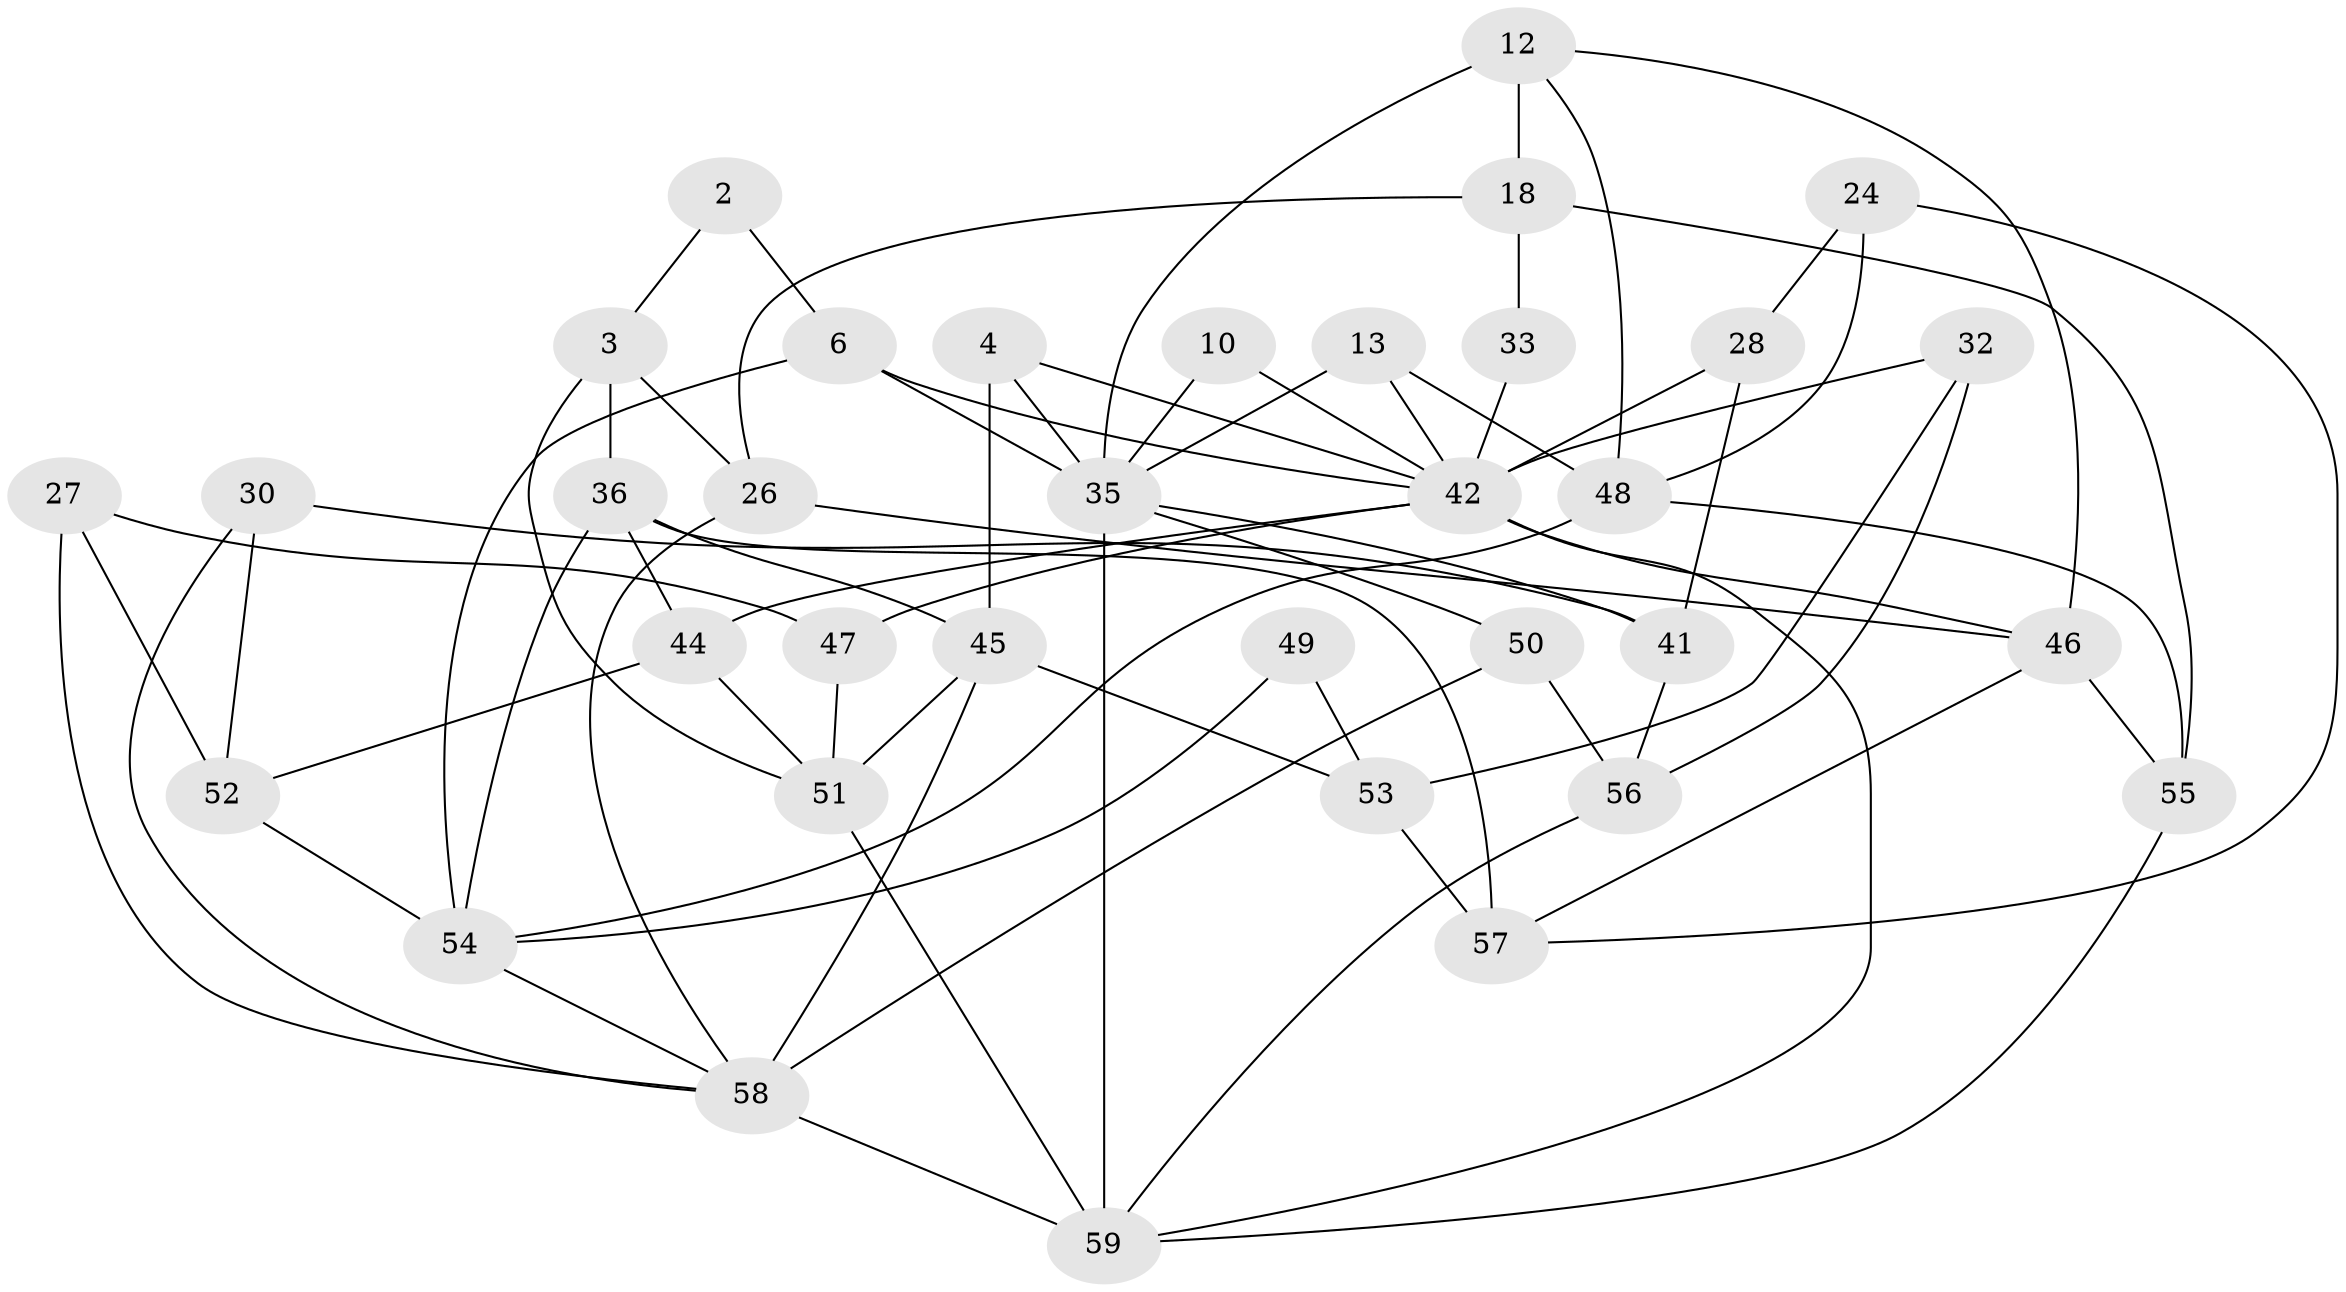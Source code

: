 // original degree distribution, {4: 0.2033898305084746, 2: 0.15254237288135594, 5: 0.22033898305084745, 3: 0.2711864406779661, 6: 0.1016949152542373, 7: 0.05084745762711865}
// Generated by graph-tools (version 1.1) at 2025/54/03/04/25 21:54:58]
// undirected, 35 vertices, 73 edges
graph export_dot {
graph [start="1"]
  node [color=gray90,style=filled];
  2;
  3;
  4;
  6;
  10;
  12 [super="+7"];
  13;
  18;
  24;
  26 [super="+25"];
  27;
  28 [super="+22"];
  30;
  32;
  33;
  35 [super="+19+34"];
  36 [super="+11"];
  41;
  42 [super="+40"];
  44;
  45 [super="+29"];
  46 [super="+14"];
  47 [super="+23"];
  48 [super="+8"];
  49;
  50;
  51;
  52;
  53 [super="+43"];
  54;
  55;
  56;
  57 [super="+1+31"];
  58 [super="+21+39"];
  59 [super="+16+5+38"];
  2 -- 6;
  2 -- 3;
  3 -- 26 [weight=2];
  3 -- 36;
  3 -- 51;
  4 -- 35 [weight=2];
  4 -- 45 [weight=2];
  4 -- 42;
  6 -- 54;
  6 -- 42;
  6 -- 35 [weight=2];
  10 -- 42;
  10 -- 35;
  12 -- 18 [weight=2];
  12 -- 48;
  12 -- 35;
  12 -- 46;
  13 -- 48;
  13 -- 42;
  13 -- 35;
  18 -- 55;
  18 -- 26 [weight=2];
  18 -- 33;
  24 -- 28;
  24 -- 57;
  24 -- 48;
  26 -- 46;
  26 -- 58;
  27 -- 58 [weight=2];
  27 -- 52;
  27 -- 47;
  28 -- 41 [weight=2];
  28 -- 42;
  30 -- 52;
  30 -- 41;
  30 -- 58;
  32 -- 53;
  32 -- 56;
  32 -- 42;
  33 -- 42 [weight=2];
  35 -- 41;
  35 -- 50;
  35 -- 59 [weight=2];
  36 -- 44;
  36 -- 54;
  36 -- 57 [weight=2];
  36 -- 45 [weight=2];
  41 -- 56;
  42 -- 46;
  42 -- 59 [weight=2];
  42 -- 44;
  42 -- 47;
  44 -- 51;
  44 -- 52;
  45 -- 51 [weight=2];
  45 -- 53 [weight=2];
  45 -- 58 [weight=2];
  46 -- 57;
  46 -- 55;
  47 -- 51;
  48 -- 54;
  48 -- 55 [weight=2];
  49 -- 53;
  49 -- 54;
  50 -- 56;
  50 -- 58;
  51 -- 59;
  52 -- 54;
  53 -- 57;
  54 -- 58;
  55 -- 59;
  56 -- 59;
  58 -- 59 [weight=3];
}
